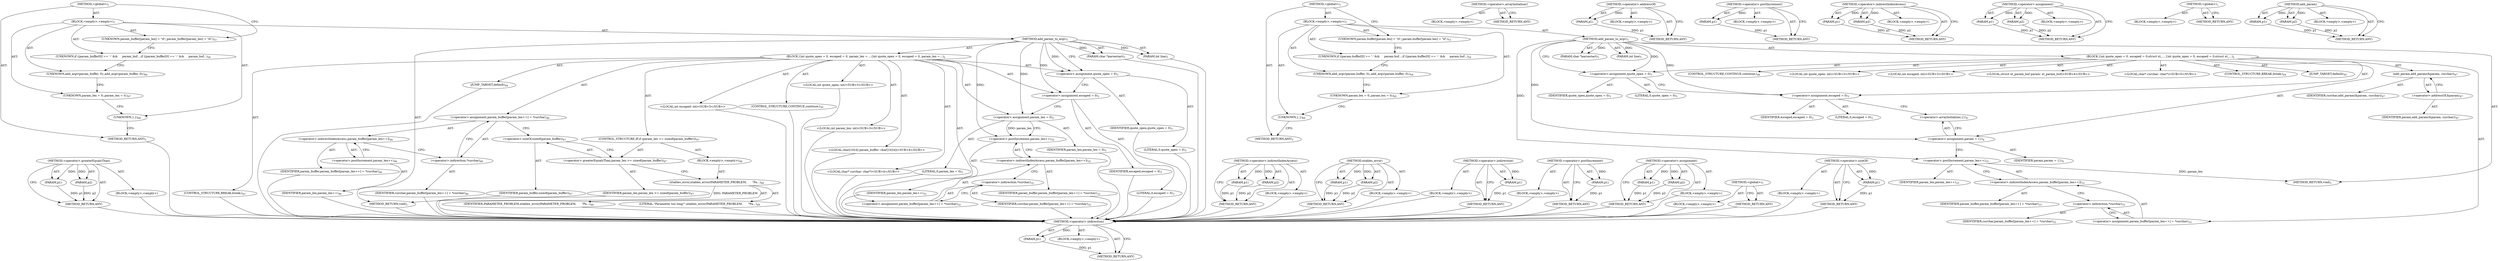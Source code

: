 digraph "add_param" {
vulnerable_98 [label=<(METHOD,&lt;operator&gt;.greaterEqualsThan)>];
vulnerable_99 [label=<(PARAM,p1)>];
vulnerable_100 [label=<(PARAM,p2)>];
vulnerable_101 [label=<(BLOCK,&lt;empty&gt;,&lt;empty&gt;)>];
vulnerable_102 [label=<(METHOD_RETURN,ANY)>];
vulnerable_6 [label=<(METHOD,&lt;global&gt;)<SUB>1</SUB>>];
vulnerable_7 [label=<(BLOCK,&lt;empty&gt;,&lt;empty&gt;)<SUB>1</SUB>>];
vulnerable_8 [label=<(METHOD,add_param_to_argv)<SUB>1</SUB>>];
vulnerable_9 [label=<(PARAM,char *parsestart)<SUB>1</SUB>>];
vulnerable_10 [label=<(PARAM,int line)<SUB>1</SUB>>];
vulnerable_11 [label=<(BLOCK,{
	int quote_open = 0, escaped = 0, param_len =...,{
	int quote_open = 0, escaped = 0, param_len =...)<SUB>2</SUB>>];
vulnerable_12 [label="<(LOCAL,int quote_open: int)<SUB>3</SUB>>"];
vulnerable_13 [label="<(LOCAL,int escaped: int)<SUB>3</SUB>>"];
vulnerable_14 [label="<(LOCAL,int param_len: int)<SUB>3</SUB>>"];
vulnerable_15 [label=<(&lt;operator&gt;.assignment,quote_open = 0)<SUB>3</SUB>>];
vulnerable_16 [label=<(IDENTIFIER,quote_open,quote_open = 0)<SUB>3</SUB>>];
vulnerable_17 [label=<(LITERAL,0,quote_open = 0)<SUB>3</SUB>>];
vulnerable_18 [label=<(&lt;operator&gt;.assignment,escaped = 0)<SUB>3</SUB>>];
vulnerable_19 [label=<(IDENTIFIER,escaped,escaped = 0)<SUB>3</SUB>>];
vulnerable_20 [label=<(LITERAL,0,escaped = 0)<SUB>3</SUB>>];
vulnerable_21 [label=<(&lt;operator&gt;.assignment,param_len = 0)<SUB>3</SUB>>];
vulnerable_22 [label=<(IDENTIFIER,param_len,param_len = 0)<SUB>3</SUB>>];
vulnerable_23 [label=<(LITERAL,0,param_len = 0)<SUB>3</SUB>>];
vulnerable_24 [label="<(LOCAL,char[1024] param_buffer: char[1024])<SUB>4</SUB>>"];
vulnerable_25 [label="<(LOCAL,char* curchar: char*)<SUB>4</SUB>>"];
vulnerable_26 [label=<(&lt;operator&gt;.assignment,param_buffer[param_len++] = *curchar)<SUB>32</SUB>>];
vulnerable_27 [label=<(&lt;operator&gt;.indirectIndexAccess,param_buffer[param_len++])<SUB>32</SUB>>];
vulnerable_28 [label=<(IDENTIFIER,param_buffer,param_buffer[param_len++] = *curchar)<SUB>32</SUB>>];
vulnerable_29 [label=<(&lt;operator&gt;.postIncrement,param_len++)<SUB>32</SUB>>];
vulnerable_30 [label=<(IDENTIFIER,param_len,param_len++)<SUB>32</SUB>>];
vulnerable_31 [label=<(&lt;operator&gt;.indirection,*curchar)<SUB>32</SUB>>];
vulnerable_32 [label=<(IDENTIFIER,curchar,param_buffer[param_len++] = *curchar)<SUB>32</SUB>>];
vulnerable_33 [label=<(CONTROL_STRUCTURE,BREAK,break;)<SUB>43</SUB>>];
vulnerable_34 [label=<(JUMP_TARGET,default)<SUB>44</SUB>>];
vulnerable_35 [label=<(&lt;operator&gt;.assignment,param_buffer[param_len++] = *curchar)<SUB>46</SUB>>];
vulnerable_36 [label=<(&lt;operator&gt;.indirectIndexAccess,param_buffer[param_len++])<SUB>46</SUB>>];
vulnerable_37 [label=<(IDENTIFIER,param_buffer,param_buffer[param_len++] = *curchar)<SUB>46</SUB>>];
vulnerable_38 [label=<(&lt;operator&gt;.postIncrement,param_len++)<SUB>46</SUB>>];
vulnerable_39 [label=<(IDENTIFIER,param_len,param_len++)<SUB>46</SUB>>];
vulnerable_40 [label=<(&lt;operator&gt;.indirection,*curchar)<SUB>46</SUB>>];
vulnerable_41 [label=<(IDENTIFIER,curchar,param_buffer[param_len++] = *curchar)<SUB>46</SUB>>];
vulnerable_42 [label=<(CONTROL_STRUCTURE,IF,if (param_len &gt;= sizeof(param_buffer)))<SUB>47</SUB>>];
vulnerable_43 [label=<(&lt;operator&gt;.greaterEqualsThan,param_len &gt;= sizeof(param_buffer))<SUB>47</SUB>>];
vulnerable_44 [label=<(IDENTIFIER,param_len,param_len &gt;= sizeof(param_buffer))<SUB>47</SUB>>];
vulnerable_45 [label=<(&lt;operator&gt;.sizeOf,sizeof(param_buffer))<SUB>47</SUB>>];
vulnerable_46 [label=<(IDENTIFIER,param_buffer,sizeof(param_buffer))<SUB>47</SUB>>];
vulnerable_47 [label=<(BLOCK,&lt;empty&gt;,&lt;empty&gt;)<SUB>48</SUB>>];
vulnerable_48 [label=<(xtables_error,xtables_error(PARAMETER_PROBLEM,
					      &quot;Pa...)<SUB>48</SUB>>];
vulnerable_49 [label=<(IDENTIFIER,PARAMETER_PROBLEM,xtables_error(PARAMETER_PROBLEM,
					      &quot;Pa...)<SUB>48</SUB>>];
vulnerable_50 [label=<(LITERAL,&quot;Parameter too long!&quot;,xtables_error(PARAMETER_PROBLEM,
					      &quot;Pa...)<SUB>49</SUB>>];
vulnerable_51 [label=<(CONTROL_STRUCTURE,CONTINUE,continue;)<SUB>50</SUB>>];
vulnerable_52 [label=<(METHOD_RETURN,void)<SUB>1</SUB>>];
vulnerable_54 [label=<(UNKNOWN,param_buffer[param_len] = '\0';,param_buffer[param_len] = '\0';)<SUB>53</SUB>>];
vulnerable_55 [label=<(UNKNOWN,if ((param_buffer[0] == '-' &amp;&amp;
		     param_buf...,if ((param_buffer[0] == '-' &amp;&amp;
		     param_buf...)<SUB>56</SUB>>];
vulnerable_56 [label=<(UNKNOWN,add_argv(param_buffer, 0);,add_argv(param_buffer, 0);)<SUB>66</SUB>>];
vulnerable_57 [label=<(UNKNOWN,param_len = 0;,param_len = 0;)<SUB>67</SUB>>];
vulnerable_58 [label=<(UNKNOWN,},})<SUB>68</SUB>>];
vulnerable_59 [label=<(METHOD_RETURN,ANY)<SUB>1</SUB>>];
vulnerable_85 [label=<(METHOD,&lt;operator&gt;.indirectIndexAccess)>];
vulnerable_86 [label=<(PARAM,p1)>];
vulnerable_87 [label=<(PARAM,p2)>];
vulnerable_88 [label=<(BLOCK,&lt;empty&gt;,&lt;empty&gt;)>];
vulnerable_89 [label=<(METHOD_RETURN,ANY)>];
vulnerable_107 [label=<(METHOD,xtables_error)>];
vulnerable_108 [label=<(PARAM,p1)>];
vulnerable_109 [label=<(PARAM,p2)>];
vulnerable_110 [label=<(BLOCK,&lt;empty&gt;,&lt;empty&gt;)>];
vulnerable_111 [label=<(METHOD_RETURN,ANY)>];
vulnerable_94 [label=<(METHOD,&lt;operator&gt;.indirection)>];
vulnerable_95 [label=<(PARAM,p1)>];
vulnerable_96 [label=<(BLOCK,&lt;empty&gt;,&lt;empty&gt;)>];
vulnerable_97 [label=<(METHOD_RETURN,ANY)>];
vulnerable_90 [label=<(METHOD,&lt;operator&gt;.postIncrement)>];
vulnerable_91 [label=<(PARAM,p1)>];
vulnerable_92 [label=<(BLOCK,&lt;empty&gt;,&lt;empty&gt;)>];
vulnerable_93 [label=<(METHOD_RETURN,ANY)>];
vulnerable_80 [label=<(METHOD,&lt;operator&gt;.assignment)>];
vulnerable_81 [label=<(PARAM,p1)>];
vulnerable_82 [label=<(PARAM,p2)>];
vulnerable_83 [label=<(BLOCK,&lt;empty&gt;,&lt;empty&gt;)>];
vulnerable_84 [label=<(METHOD_RETURN,ANY)>];
vulnerable_74 [label=<(METHOD,&lt;global&gt;)<SUB>1</SUB>>];
vulnerable_75 [label=<(BLOCK,&lt;empty&gt;,&lt;empty&gt;)>];
vulnerable_76 [label=<(METHOD_RETURN,ANY)>];
vulnerable_103 [label=<(METHOD,&lt;operator&gt;.sizeOf)>];
vulnerable_104 [label=<(PARAM,p1)>];
vulnerable_105 [label=<(BLOCK,&lt;empty&gt;,&lt;empty&gt;)>];
vulnerable_106 [label=<(METHOD_RETURN,ANY)>];
fixed_82 [label=<(METHOD,&lt;operator&gt;.indirection)>];
fixed_83 [label=<(PARAM,p1)>];
fixed_84 [label=<(BLOCK,&lt;empty&gt;,&lt;empty&gt;)>];
fixed_85 [label=<(METHOD_RETURN,ANY)>];
fixed_6 [label=<(METHOD,&lt;global&gt;)<SUB>1</SUB>>];
fixed_7 [label=<(BLOCK,&lt;empty&gt;,&lt;empty&gt;)<SUB>1</SUB>>];
fixed_8 [label=<(METHOD,add_param_to_argv)<SUB>1</SUB>>];
fixed_9 [label=<(PARAM,char *parsestart)<SUB>1</SUB>>];
fixed_10 [label=<(PARAM,int line)<SUB>1</SUB>>];
fixed_11 [label=<(BLOCK,{
	int quote_open = 0, escaped = 0;
	struct xt_...,{
	int quote_open = 0, escaped = 0;
	struct xt_...)<SUB>2</SUB>>];
fixed_12 [label="<(LOCAL,int quote_open: int)<SUB>3</SUB>>"];
fixed_13 [label="<(LOCAL,int escaped: int)<SUB>3</SUB>>"];
fixed_14 [label=<(&lt;operator&gt;.assignment,quote_open = 0)<SUB>3</SUB>>];
fixed_15 [label=<(IDENTIFIER,quote_open,quote_open = 0)<SUB>3</SUB>>];
fixed_16 [label=<(LITERAL,0,quote_open = 0)<SUB>3</SUB>>];
fixed_17 [label=<(&lt;operator&gt;.assignment,escaped = 0)<SUB>3</SUB>>];
fixed_18 [label=<(IDENTIFIER,escaped,escaped = 0)<SUB>3</SUB>>];
fixed_19 [label=<(LITERAL,0,escaped = 0)<SUB>3</SUB>>];
fixed_20 [label="<(LOCAL,struct xt_param_buf param: xt_param_buf)<SUB>4</SUB>>"];
fixed_21 [label=<(&lt;operator&gt;.assignment,param = {})<SUB>4</SUB>>];
fixed_22 [label=<(IDENTIFIER,param,param = {})<SUB>4</SUB>>];
fixed_23 [label=<(&lt;operator&gt;.arrayInitializer,{})<SUB>4</SUB>>];
fixed_24 [label="<(LOCAL,char* curchar: char*)<SUB>5</SUB>>"];
fixed_25 [label=<(&lt;operator&gt;.assignment,param_buffer[param_len++] = *curchar)<SUB>33</SUB>>];
fixed_26 [label=<(&lt;operator&gt;.indirectIndexAccess,param_buffer[param_len++])<SUB>33</SUB>>];
fixed_27 [label=<(IDENTIFIER,param_buffer,param_buffer[param_len++] = *curchar)<SUB>33</SUB>>];
fixed_28 [label=<(&lt;operator&gt;.postIncrement,param_len++)<SUB>33</SUB>>];
fixed_29 [label=<(IDENTIFIER,param_len,param_len++)<SUB>33</SUB>>];
fixed_30 [label=<(&lt;operator&gt;.indirection,*curchar)<SUB>33</SUB>>];
fixed_31 [label=<(IDENTIFIER,curchar,param_buffer[param_len++] = *curchar)<SUB>33</SUB>>];
fixed_32 [label=<(CONTROL_STRUCTURE,BREAK,break;)<SUB>44</SUB>>];
fixed_33 [label=<(JUMP_TARGET,default)<SUB>45</SUB>>];
fixed_34 [label=<(add_param,add_param(&amp;param, curchar))<SUB>47</SUB>>];
fixed_35 [label=<(&lt;operator&gt;.addressOf,&amp;param)<SUB>47</SUB>>];
fixed_36 [label=<(IDENTIFIER,param,add_param(&amp;param, curchar))<SUB>47</SUB>>];
fixed_37 [label=<(IDENTIFIER,curchar,add_param(&amp;param, curchar))<SUB>47</SUB>>];
fixed_38 [label=<(CONTROL_STRUCTURE,CONTINUE,continue;)<SUB>48</SUB>>];
fixed_39 [label=<(METHOD_RETURN,void)<SUB>1</SUB>>];
fixed_41 [label=<(UNKNOWN,param.buffer[param.len] = '\0';,param.buffer[param.len] = '\0';)<SUB>51</SUB>>];
fixed_42 [label=<(UNKNOWN,if ((param.buffer[0] == '-' &amp;&amp;
		     param.buf...,if ((param.buffer[0] == '-' &amp;&amp;
		     param.buf...)<SUB>54</SUB>>];
fixed_43 [label=<(UNKNOWN,add_argv(param.buffer, 0);,add_argv(param.buffer, 0);)<SUB>64</SUB>>];
fixed_44 [label=<(UNKNOWN,param.len = 0;,param.len = 0;)<SUB>65</SUB>>];
fixed_45 [label=<(UNKNOWN,},})<SUB>66</SUB>>];
fixed_46 [label=<(METHOD_RETURN,ANY)<SUB>1</SUB>>];
fixed_70 [label=<(METHOD,&lt;operator&gt;.arrayInitializer)>];
fixed_71 [label=<(BLOCK,&lt;empty&gt;,&lt;empty&gt;)>];
fixed_72 [label=<(METHOD_RETURN,ANY)>];
fixed_91 [label=<(METHOD,&lt;operator&gt;.addressOf)>];
fixed_92 [label=<(PARAM,p1)>];
fixed_93 [label=<(BLOCK,&lt;empty&gt;,&lt;empty&gt;)>];
fixed_94 [label=<(METHOD_RETURN,ANY)>];
fixed_78 [label=<(METHOD,&lt;operator&gt;.postIncrement)>];
fixed_79 [label=<(PARAM,p1)>];
fixed_80 [label=<(BLOCK,&lt;empty&gt;,&lt;empty&gt;)>];
fixed_81 [label=<(METHOD_RETURN,ANY)>];
fixed_73 [label=<(METHOD,&lt;operator&gt;.indirectIndexAccess)>];
fixed_74 [label=<(PARAM,p1)>];
fixed_75 [label=<(PARAM,p2)>];
fixed_76 [label=<(BLOCK,&lt;empty&gt;,&lt;empty&gt;)>];
fixed_77 [label=<(METHOD_RETURN,ANY)>];
fixed_65 [label=<(METHOD,&lt;operator&gt;.assignment)>];
fixed_66 [label=<(PARAM,p1)>];
fixed_67 [label=<(PARAM,p2)>];
fixed_68 [label=<(BLOCK,&lt;empty&gt;,&lt;empty&gt;)>];
fixed_69 [label=<(METHOD_RETURN,ANY)>];
fixed_59 [label=<(METHOD,&lt;global&gt;)<SUB>1</SUB>>];
fixed_60 [label=<(BLOCK,&lt;empty&gt;,&lt;empty&gt;)>];
fixed_61 [label=<(METHOD_RETURN,ANY)>];
fixed_86 [label=<(METHOD,add_param)>];
fixed_87 [label=<(PARAM,p1)>];
fixed_88 [label=<(PARAM,p2)>];
fixed_89 [label=<(BLOCK,&lt;empty&gt;,&lt;empty&gt;)>];
fixed_90 [label=<(METHOD_RETURN,ANY)>];
vulnerable_98 -> vulnerable_99  [key=0, label="AST: "];
vulnerable_98 -> vulnerable_99  [key=1, label="DDG: "];
vulnerable_98 -> vulnerable_101  [key=0, label="AST: "];
vulnerable_98 -> vulnerable_100  [key=0, label="AST: "];
vulnerable_98 -> vulnerable_100  [key=1, label="DDG: "];
vulnerable_98 -> vulnerable_102  [key=0, label="AST: "];
vulnerable_98 -> vulnerable_102  [key=1, label="CFG: "];
vulnerable_99 -> vulnerable_102  [key=0, label="DDG: p1"];
vulnerable_100 -> vulnerable_102  [key=0, label="DDG: p2"];
vulnerable_101 -> fixed_82  [key=0];
vulnerable_102 -> fixed_82  [key=0];
vulnerable_6 -> vulnerable_7  [key=0, label="AST: "];
vulnerable_6 -> vulnerable_59  [key=0, label="AST: "];
vulnerable_6 -> vulnerable_54  [key=0, label="CFG: "];
vulnerable_7 -> vulnerable_8  [key=0, label="AST: "];
vulnerable_7 -> vulnerable_54  [key=0, label="AST: "];
vulnerable_7 -> vulnerable_55  [key=0, label="AST: "];
vulnerable_7 -> vulnerable_56  [key=0, label="AST: "];
vulnerable_7 -> vulnerable_57  [key=0, label="AST: "];
vulnerable_7 -> vulnerable_58  [key=0, label="AST: "];
vulnerable_8 -> vulnerable_9  [key=0, label="AST: "];
vulnerable_8 -> vulnerable_9  [key=1, label="DDG: "];
vulnerable_8 -> vulnerable_10  [key=0, label="AST: "];
vulnerable_8 -> vulnerable_10  [key=1, label="DDG: "];
vulnerable_8 -> vulnerable_11  [key=0, label="AST: "];
vulnerable_8 -> vulnerable_52  [key=0, label="AST: "];
vulnerable_8 -> vulnerable_15  [key=0, label="CFG: "];
vulnerable_8 -> vulnerable_15  [key=1, label="DDG: "];
vulnerable_8 -> vulnerable_18  [key=0, label="DDG: "];
vulnerable_8 -> vulnerable_21  [key=0, label="DDG: "];
vulnerable_8 -> vulnerable_29  [key=0, label="DDG: "];
vulnerable_9 -> fixed_82  [key=0];
vulnerable_10 -> fixed_82  [key=0];
vulnerable_11 -> vulnerable_12  [key=0, label="AST: "];
vulnerable_11 -> vulnerable_13  [key=0, label="AST: "];
vulnerable_11 -> vulnerable_14  [key=0, label="AST: "];
vulnerable_11 -> vulnerable_15  [key=0, label="AST: "];
vulnerable_11 -> vulnerable_18  [key=0, label="AST: "];
vulnerable_11 -> vulnerable_21  [key=0, label="AST: "];
vulnerable_11 -> vulnerable_24  [key=0, label="AST: "];
vulnerable_11 -> vulnerable_25  [key=0, label="AST: "];
vulnerable_11 -> vulnerable_26  [key=0, label="AST: "];
vulnerable_11 -> vulnerable_33  [key=0, label="AST: "];
vulnerable_11 -> vulnerable_34  [key=0, label="AST: "];
vulnerable_11 -> vulnerable_35  [key=0, label="AST: "];
vulnerable_11 -> vulnerable_42  [key=0, label="AST: "];
vulnerable_11 -> vulnerable_51  [key=0, label="AST: "];
vulnerable_12 -> fixed_82  [key=0];
vulnerable_13 -> fixed_82  [key=0];
vulnerable_14 -> fixed_82  [key=0];
vulnerable_15 -> vulnerable_16  [key=0, label="AST: "];
vulnerable_15 -> vulnerable_17  [key=0, label="AST: "];
vulnerable_15 -> vulnerable_18  [key=0, label="CFG: "];
vulnerable_16 -> fixed_82  [key=0];
vulnerable_17 -> fixed_82  [key=0];
vulnerable_18 -> vulnerable_19  [key=0, label="AST: "];
vulnerable_18 -> vulnerable_20  [key=0, label="AST: "];
vulnerable_18 -> vulnerable_21  [key=0, label="CFG: "];
vulnerable_19 -> fixed_82  [key=0];
vulnerable_20 -> fixed_82  [key=0];
vulnerable_21 -> vulnerable_22  [key=0, label="AST: "];
vulnerable_21 -> vulnerable_23  [key=0, label="AST: "];
vulnerable_21 -> vulnerable_29  [key=0, label="CFG: "];
vulnerable_21 -> vulnerable_29  [key=1, label="DDG: param_len"];
vulnerable_22 -> fixed_82  [key=0];
vulnerable_23 -> fixed_82  [key=0];
vulnerable_24 -> fixed_82  [key=0];
vulnerable_25 -> fixed_82  [key=0];
vulnerable_26 -> vulnerable_27  [key=0, label="AST: "];
vulnerable_26 -> vulnerable_31  [key=0, label="AST: "];
vulnerable_27 -> vulnerable_28  [key=0, label="AST: "];
vulnerable_27 -> vulnerable_29  [key=0, label="AST: "];
vulnerable_27 -> vulnerable_31  [key=0, label="CFG: "];
vulnerable_28 -> fixed_82  [key=0];
vulnerable_29 -> vulnerable_30  [key=0, label="AST: "];
vulnerable_29 -> vulnerable_27  [key=0, label="CFG: "];
vulnerable_30 -> fixed_82  [key=0];
vulnerable_31 -> vulnerable_32  [key=0, label="AST: "];
vulnerable_31 -> vulnerable_26  [key=0, label="CFG: "];
vulnerable_32 -> fixed_82  [key=0];
vulnerable_33 -> fixed_82  [key=0];
vulnerable_34 -> fixed_82  [key=0];
vulnerable_35 -> vulnerable_36  [key=0, label="AST: "];
vulnerable_35 -> vulnerable_40  [key=0, label="AST: "];
vulnerable_35 -> vulnerable_45  [key=0, label="CFG: "];
vulnerable_36 -> vulnerable_37  [key=0, label="AST: "];
vulnerable_36 -> vulnerable_38  [key=0, label="AST: "];
vulnerable_36 -> vulnerable_40  [key=0, label="CFG: "];
vulnerable_37 -> fixed_82  [key=0];
vulnerable_38 -> vulnerable_39  [key=0, label="AST: "];
vulnerable_38 -> vulnerable_36  [key=0, label="CFG: "];
vulnerable_39 -> fixed_82  [key=0];
vulnerable_40 -> vulnerable_41  [key=0, label="AST: "];
vulnerable_40 -> vulnerable_35  [key=0, label="CFG: "];
vulnerable_41 -> fixed_82  [key=0];
vulnerable_42 -> vulnerable_43  [key=0, label="AST: "];
vulnerable_42 -> vulnerable_47  [key=0, label="AST: "];
vulnerable_43 -> vulnerable_44  [key=0, label="AST: "];
vulnerable_43 -> vulnerable_45  [key=0, label="AST: "];
vulnerable_43 -> vulnerable_48  [key=0, label="CFG: "];
vulnerable_44 -> fixed_82  [key=0];
vulnerable_45 -> vulnerable_46  [key=0, label="AST: "];
vulnerable_45 -> vulnerable_43  [key=0, label="CFG: "];
vulnerable_46 -> fixed_82  [key=0];
vulnerable_47 -> vulnerable_48  [key=0, label="AST: "];
vulnerable_48 -> vulnerable_49  [key=0, label="AST: "];
vulnerable_48 -> vulnerable_50  [key=0, label="AST: "];
vulnerable_48 -> vulnerable_52  [key=0, label="DDG: PARAMETER_PROBLEM"];
vulnerable_49 -> fixed_82  [key=0];
vulnerable_50 -> fixed_82  [key=0];
vulnerable_51 -> fixed_82  [key=0];
vulnerable_52 -> fixed_82  [key=0];
vulnerable_54 -> vulnerable_55  [key=0, label="CFG: "];
vulnerable_55 -> vulnerable_56  [key=0, label="CFG: "];
vulnerable_56 -> vulnerable_57  [key=0, label="CFG: "];
vulnerable_57 -> vulnerable_58  [key=0, label="CFG: "];
vulnerable_58 -> vulnerable_59  [key=0, label="CFG: "];
vulnerable_59 -> fixed_82  [key=0];
vulnerable_85 -> vulnerable_86  [key=0, label="AST: "];
vulnerable_85 -> vulnerable_86  [key=1, label="DDG: "];
vulnerable_85 -> vulnerable_88  [key=0, label="AST: "];
vulnerable_85 -> vulnerable_87  [key=0, label="AST: "];
vulnerable_85 -> vulnerable_87  [key=1, label="DDG: "];
vulnerable_85 -> vulnerable_89  [key=0, label="AST: "];
vulnerable_85 -> vulnerable_89  [key=1, label="CFG: "];
vulnerable_86 -> vulnerable_89  [key=0, label="DDG: p1"];
vulnerable_87 -> vulnerable_89  [key=0, label="DDG: p2"];
vulnerable_88 -> fixed_82  [key=0];
vulnerable_89 -> fixed_82  [key=0];
vulnerable_107 -> vulnerable_108  [key=0, label="AST: "];
vulnerable_107 -> vulnerable_108  [key=1, label="DDG: "];
vulnerable_107 -> vulnerable_110  [key=0, label="AST: "];
vulnerable_107 -> vulnerable_109  [key=0, label="AST: "];
vulnerable_107 -> vulnerable_109  [key=1, label="DDG: "];
vulnerable_107 -> vulnerable_111  [key=0, label="AST: "];
vulnerable_107 -> vulnerable_111  [key=1, label="CFG: "];
vulnerable_108 -> vulnerable_111  [key=0, label="DDG: p1"];
vulnerable_109 -> vulnerable_111  [key=0, label="DDG: p2"];
vulnerable_110 -> fixed_82  [key=0];
vulnerable_111 -> fixed_82  [key=0];
vulnerable_94 -> vulnerable_95  [key=0, label="AST: "];
vulnerable_94 -> vulnerable_95  [key=1, label="DDG: "];
vulnerable_94 -> vulnerable_96  [key=0, label="AST: "];
vulnerable_94 -> vulnerable_97  [key=0, label="AST: "];
vulnerable_94 -> vulnerable_97  [key=1, label="CFG: "];
vulnerable_95 -> vulnerable_97  [key=0, label="DDG: p1"];
vulnerable_96 -> fixed_82  [key=0];
vulnerable_97 -> fixed_82  [key=0];
vulnerable_90 -> vulnerable_91  [key=0, label="AST: "];
vulnerable_90 -> vulnerable_91  [key=1, label="DDG: "];
vulnerable_90 -> vulnerable_92  [key=0, label="AST: "];
vulnerable_90 -> vulnerable_93  [key=0, label="AST: "];
vulnerable_90 -> vulnerable_93  [key=1, label="CFG: "];
vulnerable_91 -> vulnerable_93  [key=0, label="DDG: p1"];
vulnerable_92 -> fixed_82  [key=0];
vulnerable_93 -> fixed_82  [key=0];
vulnerable_80 -> vulnerable_81  [key=0, label="AST: "];
vulnerable_80 -> vulnerable_81  [key=1, label="DDG: "];
vulnerable_80 -> vulnerable_83  [key=0, label="AST: "];
vulnerable_80 -> vulnerable_82  [key=0, label="AST: "];
vulnerable_80 -> vulnerable_82  [key=1, label="DDG: "];
vulnerable_80 -> vulnerable_84  [key=0, label="AST: "];
vulnerable_80 -> vulnerable_84  [key=1, label="CFG: "];
vulnerable_81 -> vulnerable_84  [key=0, label="DDG: p1"];
vulnerable_82 -> vulnerable_84  [key=0, label="DDG: p2"];
vulnerable_83 -> fixed_82  [key=0];
vulnerable_84 -> fixed_82  [key=0];
vulnerable_74 -> vulnerable_75  [key=0, label="AST: "];
vulnerable_74 -> vulnerable_76  [key=0, label="AST: "];
vulnerable_74 -> vulnerable_76  [key=1, label="CFG: "];
vulnerable_75 -> fixed_82  [key=0];
vulnerable_76 -> fixed_82  [key=0];
vulnerable_103 -> vulnerable_104  [key=0, label="AST: "];
vulnerable_103 -> vulnerable_104  [key=1, label="DDG: "];
vulnerable_103 -> vulnerable_105  [key=0, label="AST: "];
vulnerable_103 -> vulnerable_106  [key=0, label="AST: "];
vulnerable_103 -> vulnerable_106  [key=1, label="CFG: "];
vulnerable_104 -> vulnerable_106  [key=0, label="DDG: p1"];
vulnerable_105 -> fixed_82  [key=0];
vulnerable_106 -> fixed_82  [key=0];
fixed_82 -> fixed_83  [key=0, label="AST: "];
fixed_82 -> fixed_83  [key=1, label="DDG: "];
fixed_82 -> fixed_84  [key=0, label="AST: "];
fixed_82 -> fixed_85  [key=0, label="AST: "];
fixed_82 -> fixed_85  [key=1, label="CFG: "];
fixed_83 -> fixed_85  [key=0, label="DDG: p1"];
fixed_6 -> fixed_7  [key=0, label="AST: "];
fixed_6 -> fixed_46  [key=0, label="AST: "];
fixed_6 -> fixed_41  [key=0, label="CFG: "];
fixed_7 -> fixed_8  [key=0, label="AST: "];
fixed_7 -> fixed_41  [key=0, label="AST: "];
fixed_7 -> fixed_42  [key=0, label="AST: "];
fixed_7 -> fixed_43  [key=0, label="AST: "];
fixed_7 -> fixed_44  [key=0, label="AST: "];
fixed_7 -> fixed_45  [key=0, label="AST: "];
fixed_8 -> fixed_9  [key=0, label="AST: "];
fixed_8 -> fixed_9  [key=1, label="DDG: "];
fixed_8 -> fixed_10  [key=0, label="AST: "];
fixed_8 -> fixed_10  [key=1, label="DDG: "];
fixed_8 -> fixed_11  [key=0, label="AST: "];
fixed_8 -> fixed_39  [key=0, label="AST: "];
fixed_8 -> fixed_14  [key=0, label="CFG: "];
fixed_8 -> fixed_14  [key=1, label="DDG: "];
fixed_8 -> fixed_17  [key=0, label="DDG: "];
fixed_8 -> fixed_21  [key=0, label="DDG: "];
fixed_8 -> fixed_28  [key=0, label="DDG: "];
fixed_11 -> fixed_12  [key=0, label="AST: "];
fixed_11 -> fixed_13  [key=0, label="AST: "];
fixed_11 -> fixed_14  [key=0, label="AST: "];
fixed_11 -> fixed_17  [key=0, label="AST: "];
fixed_11 -> fixed_20  [key=0, label="AST: "];
fixed_11 -> fixed_21  [key=0, label="AST: "];
fixed_11 -> fixed_24  [key=0, label="AST: "];
fixed_11 -> fixed_25  [key=0, label="AST: "];
fixed_11 -> fixed_32  [key=0, label="AST: "];
fixed_11 -> fixed_33  [key=0, label="AST: "];
fixed_11 -> fixed_34  [key=0, label="AST: "];
fixed_11 -> fixed_38  [key=0, label="AST: "];
fixed_14 -> fixed_15  [key=0, label="AST: "];
fixed_14 -> fixed_16  [key=0, label="AST: "];
fixed_14 -> fixed_17  [key=0, label="CFG: "];
fixed_17 -> fixed_18  [key=0, label="AST: "];
fixed_17 -> fixed_19  [key=0, label="AST: "];
fixed_17 -> fixed_23  [key=0, label="CFG: "];
fixed_21 -> fixed_22  [key=0, label="AST: "];
fixed_21 -> fixed_23  [key=0, label="AST: "];
fixed_21 -> fixed_28  [key=0, label="CFG: "];
fixed_23 -> fixed_21  [key=0, label="CFG: "];
fixed_25 -> fixed_26  [key=0, label="AST: "];
fixed_25 -> fixed_30  [key=0, label="AST: "];
fixed_26 -> fixed_27  [key=0, label="AST: "];
fixed_26 -> fixed_28  [key=0, label="AST: "];
fixed_26 -> fixed_30  [key=0, label="CFG: "];
fixed_28 -> fixed_29  [key=0, label="AST: "];
fixed_28 -> fixed_26  [key=0, label="CFG: "];
fixed_28 -> fixed_39  [key=0, label="DDG: param_len"];
fixed_30 -> fixed_31  [key=0, label="AST: "];
fixed_30 -> fixed_25  [key=0, label="CFG: "];
fixed_34 -> fixed_35  [key=0, label="AST: "];
fixed_34 -> fixed_37  [key=0, label="AST: "];
fixed_35 -> fixed_36  [key=0, label="AST: "];
fixed_35 -> fixed_34  [key=0, label="CFG: "];
fixed_41 -> fixed_42  [key=0, label="CFG: "];
fixed_42 -> fixed_43  [key=0, label="CFG: "];
fixed_43 -> fixed_44  [key=0, label="CFG: "];
fixed_44 -> fixed_45  [key=0, label="CFG: "];
fixed_45 -> fixed_46  [key=0, label="CFG: "];
fixed_70 -> fixed_71  [key=0, label="AST: "];
fixed_70 -> fixed_72  [key=0, label="AST: "];
fixed_70 -> fixed_72  [key=1, label="CFG: "];
fixed_91 -> fixed_92  [key=0, label="AST: "];
fixed_91 -> fixed_92  [key=1, label="DDG: "];
fixed_91 -> fixed_93  [key=0, label="AST: "];
fixed_91 -> fixed_94  [key=0, label="AST: "];
fixed_91 -> fixed_94  [key=1, label="CFG: "];
fixed_92 -> fixed_94  [key=0, label="DDG: p1"];
fixed_78 -> fixed_79  [key=0, label="AST: "];
fixed_78 -> fixed_79  [key=1, label="DDG: "];
fixed_78 -> fixed_80  [key=0, label="AST: "];
fixed_78 -> fixed_81  [key=0, label="AST: "];
fixed_78 -> fixed_81  [key=1, label="CFG: "];
fixed_79 -> fixed_81  [key=0, label="DDG: p1"];
fixed_73 -> fixed_74  [key=0, label="AST: "];
fixed_73 -> fixed_74  [key=1, label="DDG: "];
fixed_73 -> fixed_76  [key=0, label="AST: "];
fixed_73 -> fixed_75  [key=0, label="AST: "];
fixed_73 -> fixed_75  [key=1, label="DDG: "];
fixed_73 -> fixed_77  [key=0, label="AST: "];
fixed_73 -> fixed_77  [key=1, label="CFG: "];
fixed_74 -> fixed_77  [key=0, label="DDG: p1"];
fixed_75 -> fixed_77  [key=0, label="DDG: p2"];
fixed_65 -> fixed_66  [key=0, label="AST: "];
fixed_65 -> fixed_66  [key=1, label="DDG: "];
fixed_65 -> fixed_68  [key=0, label="AST: "];
fixed_65 -> fixed_67  [key=0, label="AST: "];
fixed_65 -> fixed_67  [key=1, label="DDG: "];
fixed_65 -> fixed_69  [key=0, label="AST: "];
fixed_65 -> fixed_69  [key=1, label="CFG: "];
fixed_66 -> fixed_69  [key=0, label="DDG: p1"];
fixed_67 -> fixed_69  [key=0, label="DDG: p2"];
fixed_59 -> fixed_60  [key=0, label="AST: "];
fixed_59 -> fixed_61  [key=0, label="AST: "];
fixed_59 -> fixed_61  [key=1, label="CFG: "];
fixed_86 -> fixed_87  [key=0, label="AST: "];
fixed_86 -> fixed_87  [key=1, label="DDG: "];
fixed_86 -> fixed_89  [key=0, label="AST: "];
fixed_86 -> fixed_88  [key=0, label="AST: "];
fixed_86 -> fixed_88  [key=1, label="DDG: "];
fixed_86 -> fixed_90  [key=0, label="AST: "];
fixed_86 -> fixed_90  [key=1, label="CFG: "];
fixed_87 -> fixed_90  [key=0, label="DDG: p1"];
fixed_88 -> fixed_90  [key=0, label="DDG: p2"];
}
